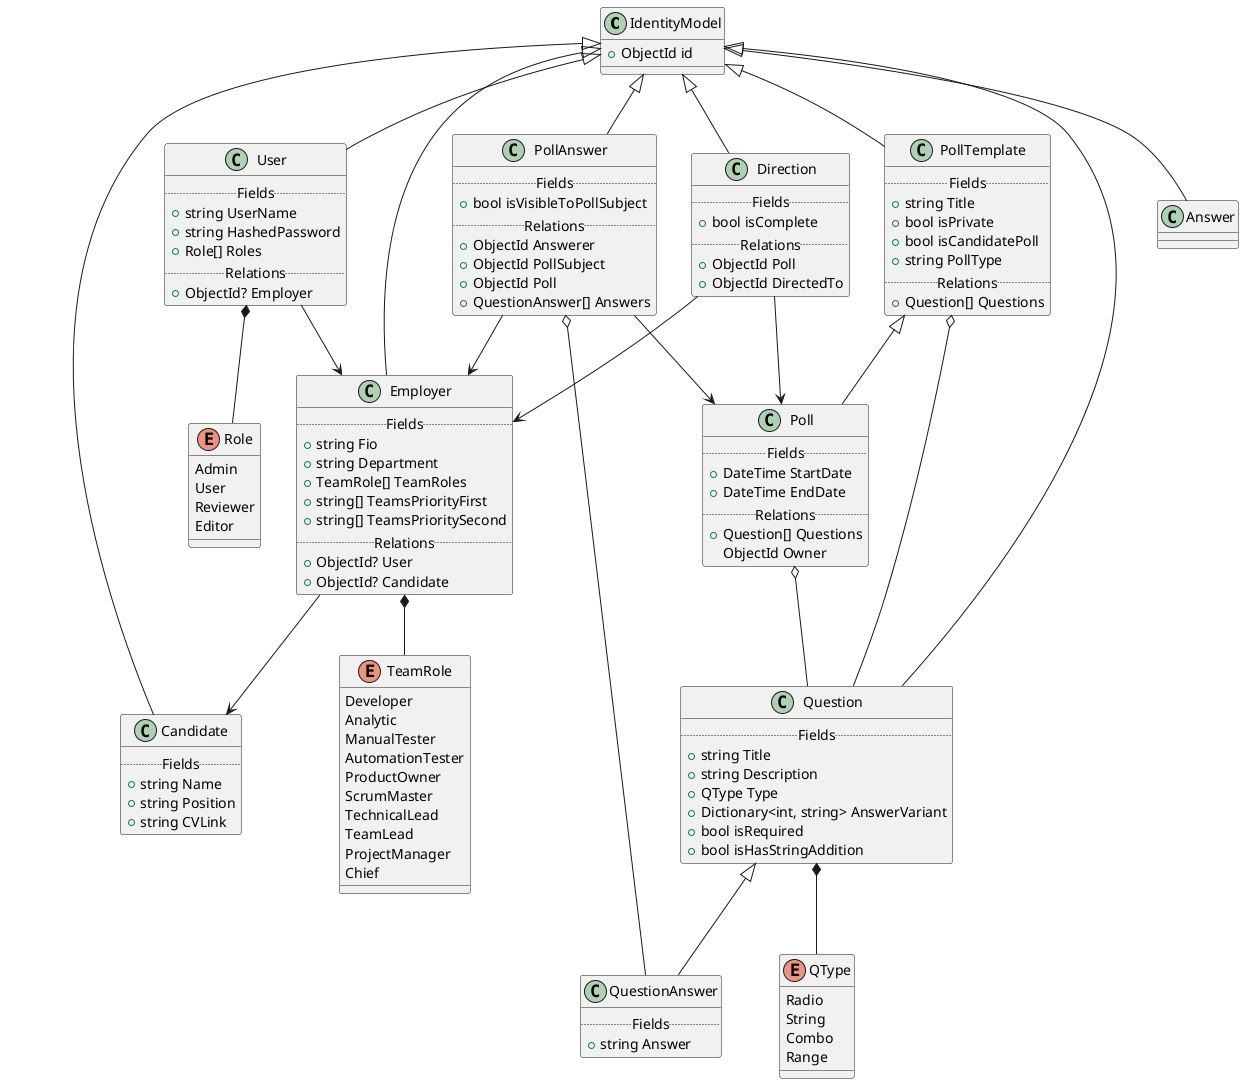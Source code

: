 @startuml models

class IdentityModel {
  +ObjectId id
}

IdentityModel <|-- User
IdentityModel <|-- Employer
IdentityModel <|-- Candidate
IdentityModel <|-- Direction
IdentityModel <|-- PollAnswer
IdentityModel <|-- PollTemplate
IdentityModel <|-- Question
IdentityModel <|-- Answer


class User {
  .. Fields ..
  +string UserName
  +string HashedPassword
  +Role[] Roles
  .. Relations ..
  +ObjectId? Employer
}
User *-- Role
User --> Employer

class Employer {
  .. Fields ..
  +string Fio
  +string Department
  +TeamRole[] TeamRoles
  +string[] TeamsPriorityFirst
  +string[] TeamsPrioritySecond
  .. Relations ..
  +ObjectId? User
  +ObjectId? Candidate
}
Employer --> Candidate
Employer *-- TeamRole

class Candidate {
  .. Fields ..
  +string Name
  +string Position
  +string CVLink
}

class PollTemplate {
  .. Fields ..
  +string Title
  +bool isPrivate
  +bool isCandidatePoll
  +string PollType
  .. Relations ..
  +Question[] Questions
}
PollTemplate o-- Question

class Poll {
  .. Fields ..
  +DateTime StartDate
  +DateTime EndDate
  .. Relations ..
  +Question[] Questions
  ObjectId Owner
}
Poll o-- Question
PollTemplate <|-- Poll

class Question {
  .. Fields ..
  +string Title
  +string Description
  +QType Type
  +Dictionary<int, string> AnswerVariant
  +bool isRequired
  +bool isHasStringAddition
}
Question *-- QType

class PollAnswer {
  .. Fields ..
  +bool isVisibleToPollSubject
  .. Relations ..
  +ObjectId Answerer
  +ObjectId PollSubject
  +ObjectId Poll
  +QuestionAnswer[] Answers
}
PollAnswer o-- QuestionAnswer
PollAnswer --> Employer
PollAnswer --> Poll

class QuestionAnswer {
  .. Fields ..
  +string Answer
}
Question <|-- QuestionAnswer

class Direction {
  .. Fields ..
  +bool isComplete
  .. Relations ..
  +ObjectId Poll
  +ObjectId DirectedTo
}
Direction --> Employer
Direction --> Poll

enum QType {
  Radio
  String
  Combo
  Range
}

enum Role {
  Admin
  User
  Reviewer
  Editor
}

enum TeamRole {
  Developer
  Analytic
  ManualTester
  AutomationTester
  ProductOwner
  ScrumMaster
  TechnicalLead
  TeamLead
  ProjectManager
  Chief
}

@enduml
